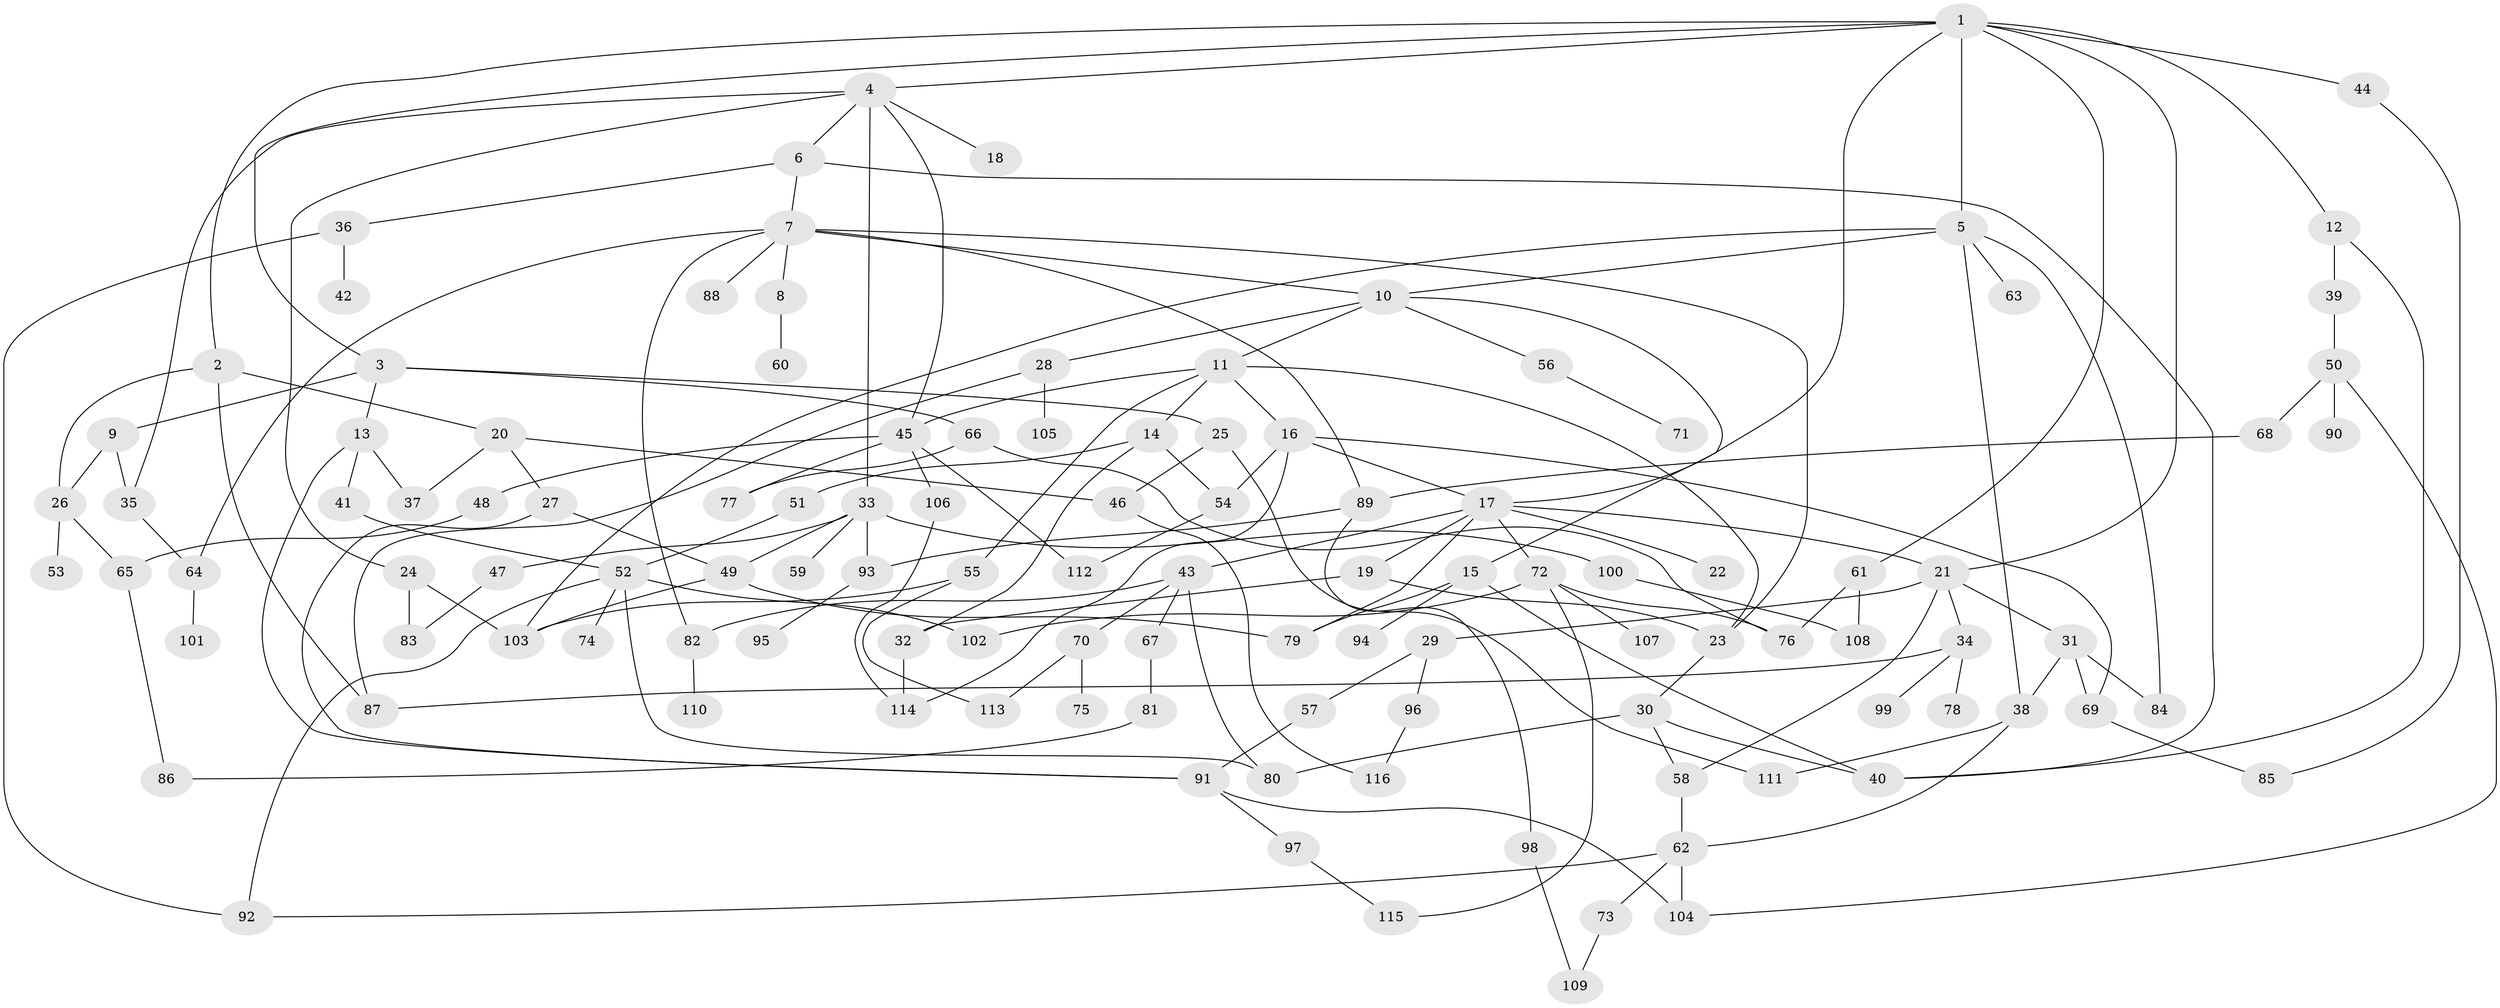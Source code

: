 // coarse degree distribution, {10: 0.02564102564102564, 4: 0.08974358974358974, 6: 0.16666666666666666, 1: 0.21794871794871795, 5: 0.11538461538461539, 3: 0.19230769230769232, 9: 0.01282051282051282, 2: 0.1794871794871795}
// Generated by graph-tools (version 1.1) at 2025/41/03/06/25 10:41:28]
// undirected, 116 vertices, 173 edges
graph export_dot {
graph [start="1"]
  node [color=gray90,style=filled];
  1;
  2;
  3;
  4;
  5;
  6;
  7;
  8;
  9;
  10;
  11;
  12;
  13;
  14;
  15;
  16;
  17;
  18;
  19;
  20;
  21;
  22;
  23;
  24;
  25;
  26;
  27;
  28;
  29;
  30;
  31;
  32;
  33;
  34;
  35;
  36;
  37;
  38;
  39;
  40;
  41;
  42;
  43;
  44;
  45;
  46;
  47;
  48;
  49;
  50;
  51;
  52;
  53;
  54;
  55;
  56;
  57;
  58;
  59;
  60;
  61;
  62;
  63;
  64;
  65;
  66;
  67;
  68;
  69;
  70;
  71;
  72;
  73;
  74;
  75;
  76;
  77;
  78;
  79;
  80;
  81;
  82;
  83;
  84;
  85;
  86;
  87;
  88;
  89;
  90;
  91;
  92;
  93;
  94;
  95;
  96;
  97;
  98;
  99;
  100;
  101;
  102;
  103;
  104;
  105;
  106;
  107;
  108;
  109;
  110;
  111;
  112;
  113;
  114;
  115;
  116;
  1 -- 2;
  1 -- 3;
  1 -- 4;
  1 -- 5;
  1 -- 12;
  1 -- 44;
  1 -- 61;
  1 -- 17;
  1 -- 21;
  2 -- 20;
  2 -- 26;
  2 -- 87;
  3 -- 9;
  3 -- 13;
  3 -- 25;
  3 -- 66;
  4 -- 6;
  4 -- 18;
  4 -- 24;
  4 -- 33;
  4 -- 45;
  4 -- 35;
  5 -- 63;
  5 -- 84;
  5 -- 10;
  5 -- 38;
  5 -- 103;
  6 -- 7;
  6 -- 36;
  6 -- 40;
  7 -- 8;
  7 -- 10;
  7 -- 64;
  7 -- 82;
  7 -- 88;
  7 -- 89;
  7 -- 23;
  8 -- 60;
  9 -- 26;
  9 -- 35;
  10 -- 11;
  10 -- 15;
  10 -- 28;
  10 -- 56;
  11 -- 14;
  11 -- 16;
  11 -- 23;
  11 -- 55;
  11 -- 45;
  12 -- 39;
  12 -- 40;
  13 -- 41;
  13 -- 91;
  13 -- 37;
  14 -- 51;
  14 -- 54;
  14 -- 32;
  15 -- 94;
  15 -- 79;
  15 -- 40;
  16 -- 17;
  16 -- 114;
  16 -- 54;
  16 -- 69;
  17 -- 19;
  17 -- 21;
  17 -- 22;
  17 -- 43;
  17 -- 72;
  17 -- 79;
  19 -- 32;
  19 -- 23;
  20 -- 27;
  20 -- 37;
  20 -- 46;
  21 -- 29;
  21 -- 31;
  21 -- 34;
  21 -- 58;
  23 -- 30;
  24 -- 83;
  24 -- 103;
  25 -- 46;
  25 -- 111;
  26 -- 53;
  26 -- 65;
  27 -- 49;
  27 -- 91;
  28 -- 105;
  28 -- 87;
  29 -- 57;
  29 -- 96;
  30 -- 58;
  30 -- 80;
  30 -- 40;
  31 -- 38;
  31 -- 69;
  31 -- 84;
  32 -- 114;
  33 -- 47;
  33 -- 59;
  33 -- 93;
  33 -- 100;
  33 -- 49;
  34 -- 78;
  34 -- 87;
  34 -- 99;
  35 -- 64;
  36 -- 42;
  36 -- 92;
  38 -- 62;
  38 -- 111;
  39 -- 50;
  41 -- 52;
  43 -- 67;
  43 -- 70;
  43 -- 80;
  43 -- 82;
  44 -- 85;
  45 -- 48;
  45 -- 77;
  45 -- 106;
  45 -- 112;
  46 -- 116;
  47 -- 83;
  48 -- 65;
  49 -- 79;
  49 -- 103;
  50 -- 68;
  50 -- 90;
  50 -- 104;
  51 -- 52;
  52 -- 74;
  52 -- 92;
  52 -- 102;
  52 -- 80;
  54 -- 112;
  55 -- 113;
  55 -- 103;
  56 -- 71;
  57 -- 91;
  58 -- 62;
  61 -- 108;
  61 -- 76;
  62 -- 73;
  62 -- 104;
  62 -- 92;
  64 -- 101;
  65 -- 86;
  66 -- 77;
  66 -- 76;
  67 -- 81;
  68 -- 89;
  69 -- 85;
  70 -- 75;
  70 -- 113;
  72 -- 76;
  72 -- 102;
  72 -- 107;
  72 -- 115;
  73 -- 109;
  81 -- 86;
  82 -- 110;
  89 -- 98;
  89 -- 93;
  91 -- 97;
  91 -- 104;
  93 -- 95;
  96 -- 116;
  97 -- 115;
  98 -- 109;
  100 -- 108;
  106 -- 114;
}
